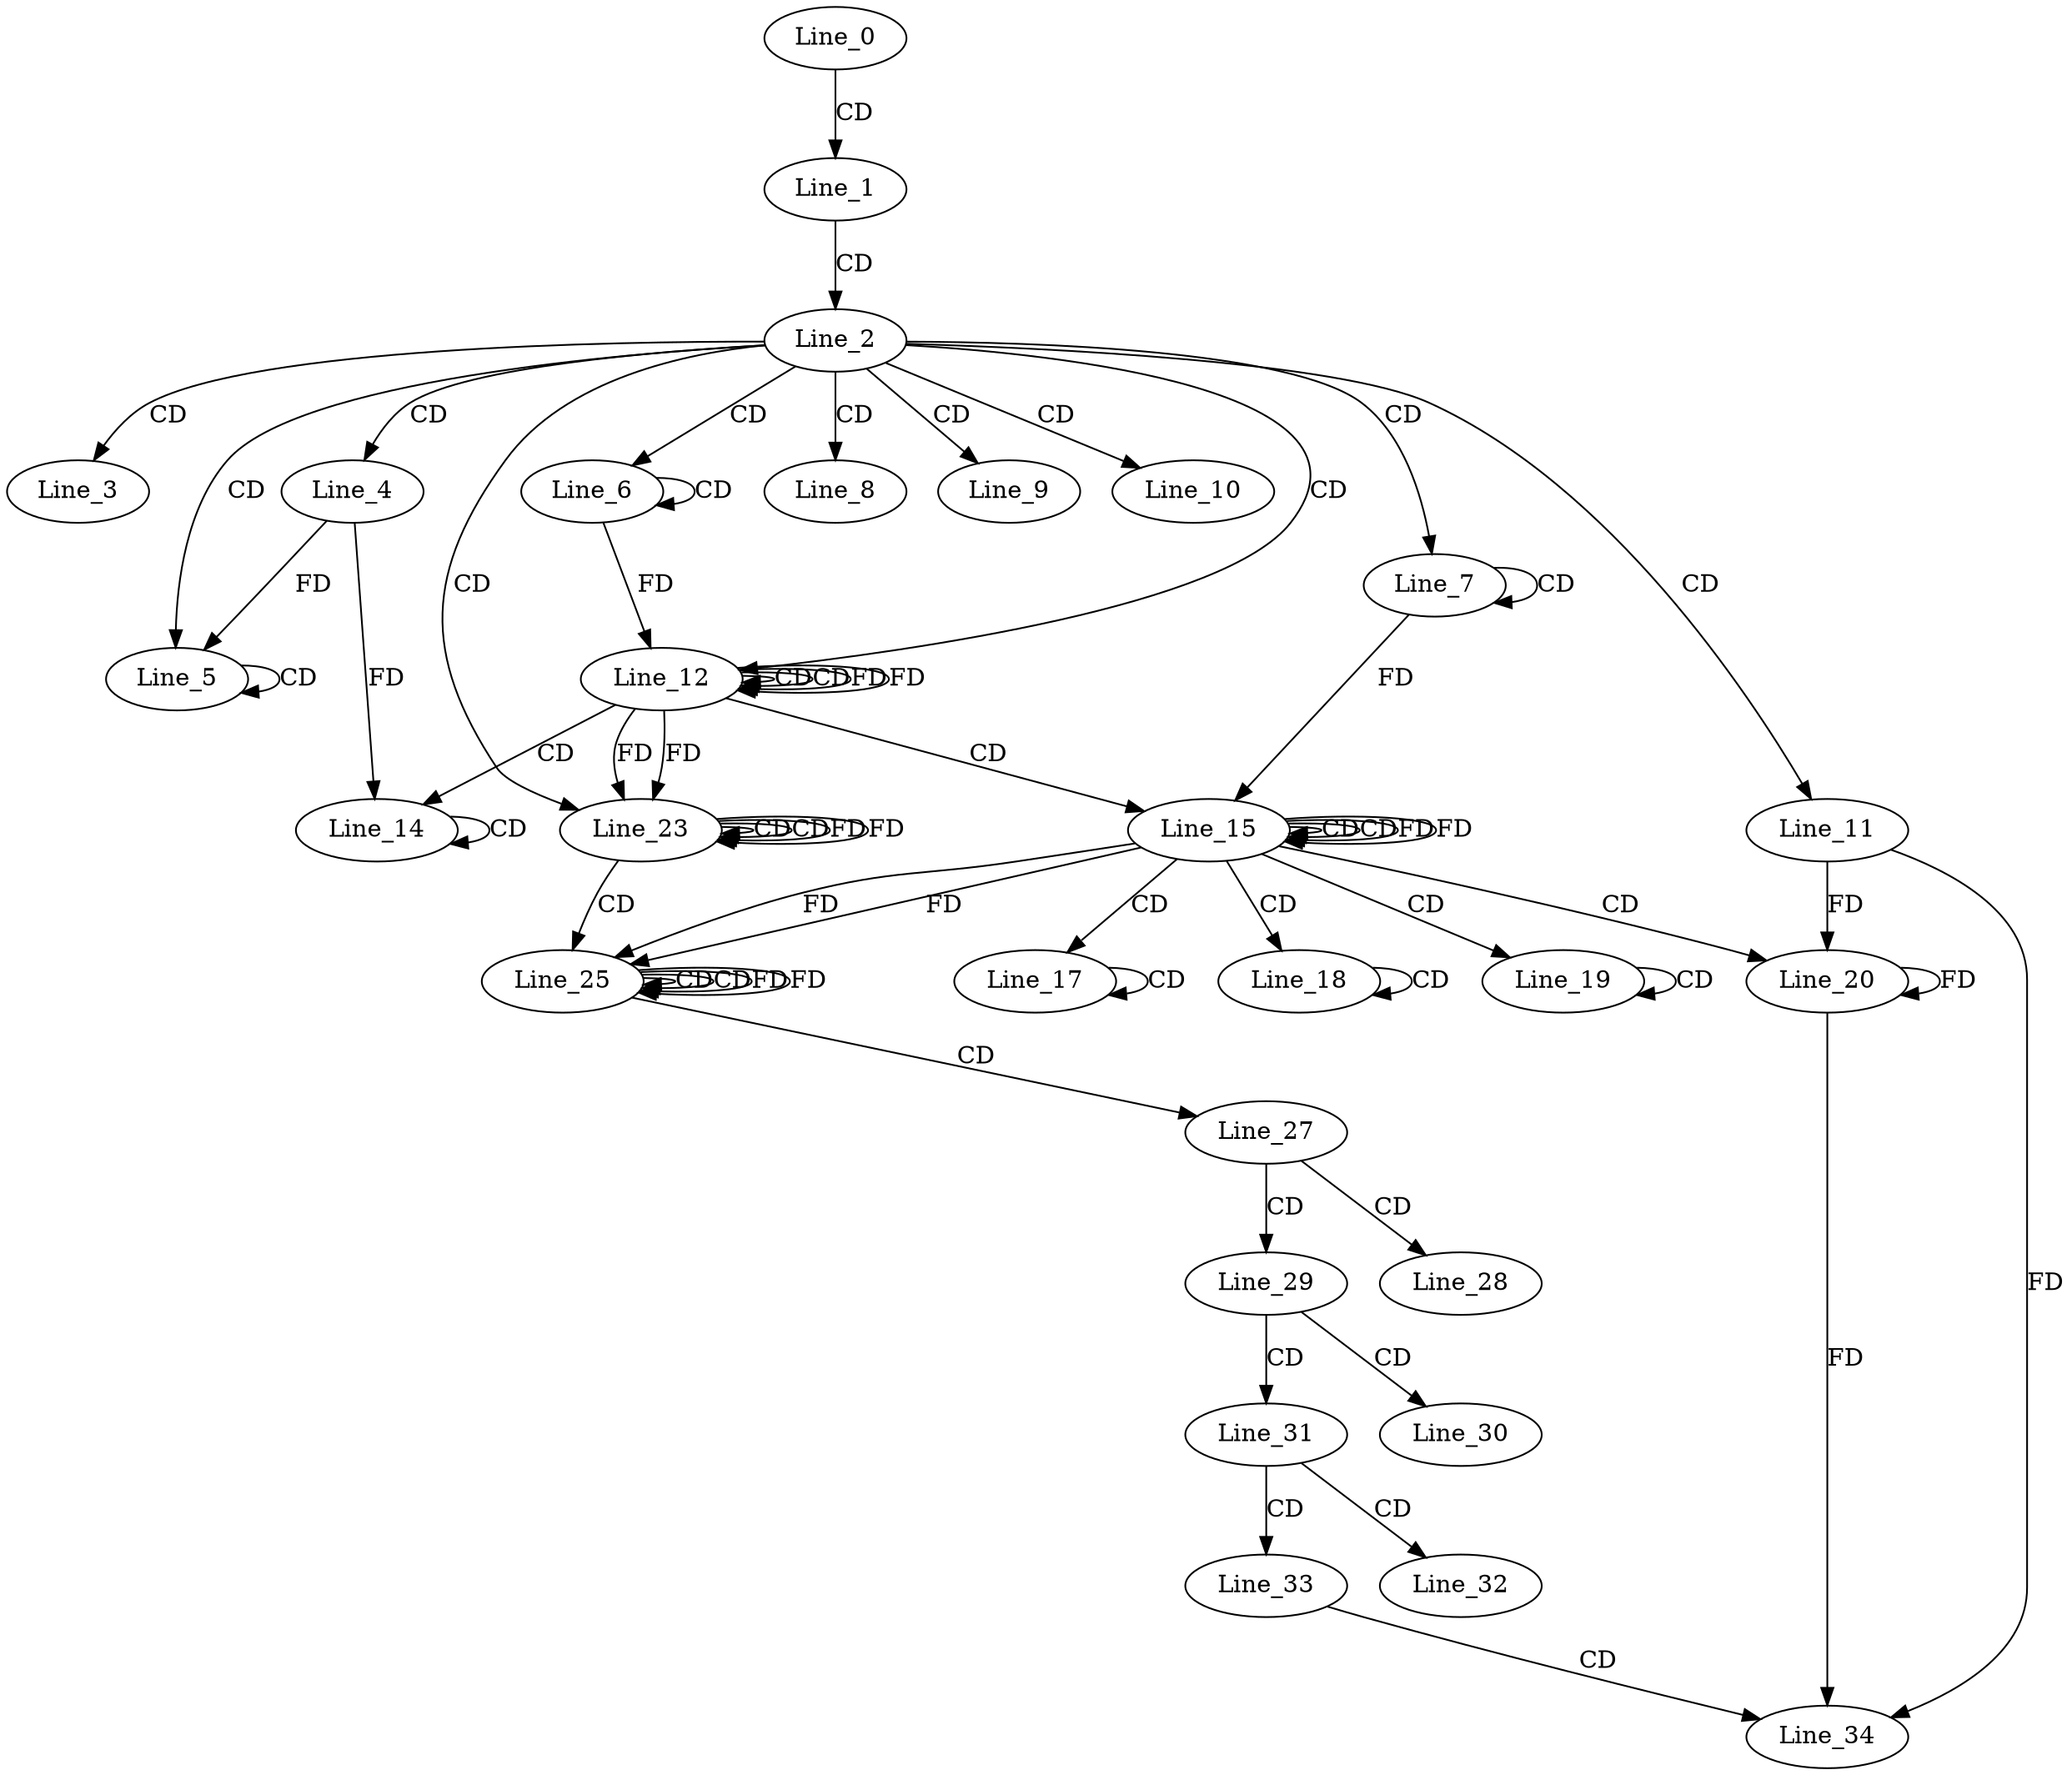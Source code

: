 digraph G {
  Line_0;
  Line_1;
  Line_2;
  Line_3;
  Line_4;
  Line_5;
  Line_5;
  Line_5;
  Line_6;
  Line_6;
  Line_7;
  Line_7;
  Line_8;
  Line_9;
  Line_10;
  Line_11;
  Line_12;
  Line_12;
  Line_12;
  Line_14;
  Line_14;
  Line_14;
  Line_15;
  Line_15;
  Line_15;
  Line_17;
  Line_17;
  Line_18;
  Line_18;
  Line_19;
  Line_19;
  Line_20;
  Line_20;
  Line_23;
  Line_23;
  Line_23;
  Line_25;
  Line_25;
  Line_25;
  Line_27;
  Line_28;
  Line_29;
  Line_30;
  Line_31;
  Line_32;
  Line_33;
  Line_34;
  Line_0 -> Line_1 [ label="CD" ];
  Line_1 -> Line_2 [ label="CD" ];
  Line_2 -> Line_3 [ label="CD" ];
  Line_2 -> Line_4 [ label="CD" ];
  Line_2 -> Line_5 [ label="CD" ];
  Line_5 -> Line_5 [ label="CD" ];
  Line_4 -> Line_5 [ label="FD" ];
  Line_2 -> Line_6 [ label="CD" ];
  Line_6 -> Line_6 [ label="CD" ];
  Line_2 -> Line_7 [ label="CD" ];
  Line_7 -> Line_7 [ label="CD" ];
  Line_2 -> Line_8 [ label="CD" ];
  Line_2 -> Line_9 [ label="CD" ];
  Line_2 -> Line_10 [ label="CD" ];
  Line_2 -> Line_11 [ label="CD" ];
  Line_2 -> Line_12 [ label="CD" ];
  Line_12 -> Line_12 [ label="CD" ];
  Line_6 -> Line_12 [ label="FD" ];
  Line_12 -> Line_12 [ label="CD" ];
  Line_12 -> Line_12 [ label="FD" ];
  Line_12 -> Line_14 [ label="CD" ];
  Line_14 -> Line_14 [ label="CD" ];
  Line_4 -> Line_14 [ label="FD" ];
  Line_12 -> Line_15 [ label="CD" ];
  Line_15 -> Line_15 [ label="CD" ];
  Line_7 -> Line_15 [ label="FD" ];
  Line_15 -> Line_15 [ label="CD" ];
  Line_15 -> Line_15 [ label="FD" ];
  Line_15 -> Line_17 [ label="CD" ];
  Line_17 -> Line_17 [ label="CD" ];
  Line_15 -> Line_18 [ label="CD" ];
  Line_18 -> Line_18 [ label="CD" ];
  Line_15 -> Line_19 [ label="CD" ];
  Line_19 -> Line_19 [ label="CD" ];
  Line_15 -> Line_20 [ label="CD" ];
  Line_20 -> Line_20 [ label="FD" ];
  Line_11 -> Line_20 [ label="FD" ];
  Line_2 -> Line_23 [ label="CD" ];
  Line_23 -> Line_23 [ label="CD" ];
  Line_12 -> Line_23 [ label="FD" ];
  Line_23 -> Line_23 [ label="CD" ];
  Line_23 -> Line_23 [ label="FD" ];
  Line_12 -> Line_23 [ label="FD" ];
  Line_23 -> Line_25 [ label="CD" ];
  Line_25 -> Line_25 [ label="CD" ];
  Line_15 -> Line_25 [ label="FD" ];
  Line_25 -> Line_25 [ label="CD" ];
  Line_25 -> Line_25 [ label="FD" ];
  Line_15 -> Line_25 [ label="FD" ];
  Line_25 -> Line_27 [ label="CD" ];
  Line_27 -> Line_28 [ label="CD" ];
  Line_27 -> Line_29 [ label="CD" ];
  Line_29 -> Line_30 [ label="CD" ];
  Line_29 -> Line_31 [ label="CD" ];
  Line_31 -> Line_32 [ label="CD" ];
  Line_31 -> Line_33 [ label="CD" ];
  Line_33 -> Line_34 [ label="CD" ];
  Line_20 -> Line_34 [ label="FD" ];
  Line_11 -> Line_34 [ label="FD" ];
  Line_12 -> Line_12 [ label="FD" ];
  Line_15 -> Line_15 [ label="FD" ];
  Line_23 -> Line_23 [ label="FD" ];
  Line_25 -> Line_25 [ label="FD" ];
}
